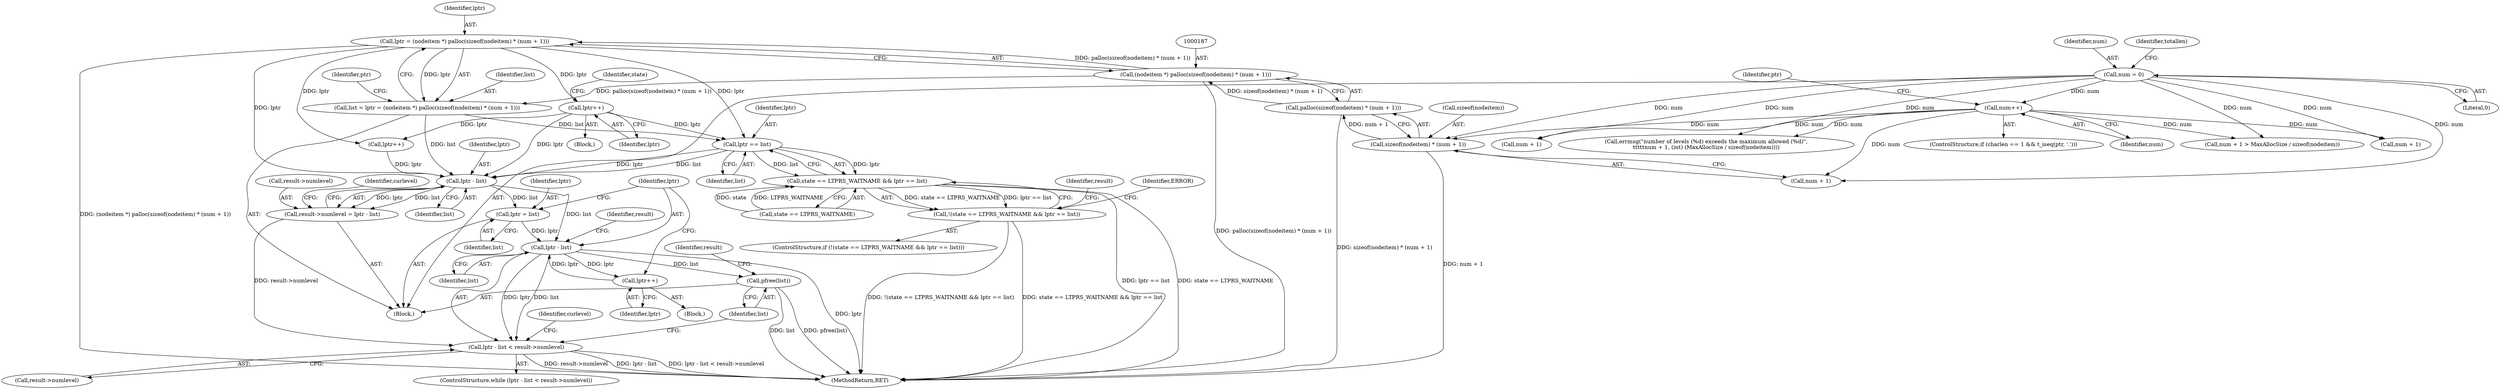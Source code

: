 digraph "0_postgres_31400a673325147e1205326008e32135a78b4d8a_8@pointer" {
"1000357" [label="(Call,lptr == list)"];
"1000184" [label="(Call,lptr = (nodeitem *) palloc(sizeof(nodeitem) * (num + 1)))"];
"1000186" [label="(Call,(nodeitem *) palloc(sizeof(nodeitem) * (num + 1)))"];
"1000188" [label="(Call,palloc(sizeof(nodeitem) * (num + 1)))"];
"1000189" [label="(Call,sizeof(nodeitem) * (num + 1))"];
"1000152" [label="(Call,num++)"];
"1000115" [label="(Call,num = 0)"];
"1000282" [label="(Call,lptr++)"];
"1000182" [label="(Call,list = lptr = (nodeitem *) palloc(sizeof(nodeitem) * (num + 1)))"];
"1000353" [label="(Call,state == LTPRS_WAITNAME && lptr == list)"];
"1000352" [label="(Call,!(state == LTPRS_WAITNAME && lptr == list))"];
"1000387" [label="(Call,lptr - list)"];
"1000383" [label="(Call,result->numlevel = lptr - list)"];
"1000398" [label="(Call,lptr - list < result->numlevel)"];
"1000394" [label="(Call,lptr = list)"];
"1000399" [label="(Call,lptr - list)"];
"1000429" [label="(Call,lptr++)"];
"1000431" [label="(Call,pfree(list))"];
"1000159" [label="(Call,num + 1)"];
"1000189" [label="(Call,sizeof(nodeitem) * (num + 1))"];
"1000283" [label="(Identifier,lptr)"];
"1000429" [label="(Call,lptr++)"];
"1000183" [label="(Identifier,list)"];
"1000153" [label="(Identifier,num)"];
"1000358" [label="(Identifier,lptr)"];
"1000348" [label="(Call,lptr++)"];
"1000244" [label="(Block,)"];
"1000192" [label="(Call,num + 1)"];
"1000190" [label="(Call,sizeof(nodeitem))"];
"1000387" [label="(Call,lptr - list)"];
"1000116" [label="(Identifier,num)"];
"1000117" [label="(Literal,0)"];
"1000388" [label="(Identifier,lptr)"];
"1000408" [label="(Identifier,curlevel)"];
"1000384" [label="(Call,result->numlevel)"];
"1000400" [label="(Identifier,lptr)"];
"1000171" [label="(Call,errmsg(\"number of levels (%d) exceeds the maximum allowed (%d)\",\n\t\t\t\t\tnum + 1, (int) (MaxAllocSize / sizeof(nodeitem))))"];
"1000120" [label="(Identifier,totallen)"];
"1000395" [label="(Identifier,lptr)"];
"1000173" [label="(Call,num + 1)"];
"1000354" [label="(Call,state == LTPRS_WAITNAME)"];
"1000401" [label="(Identifier,list)"];
"1000115" [label="(Call,num = 0)"];
"1000399" [label="(Call,lptr - list)"];
"1000103" [label="(Block,)"];
"1000391" [label="(Identifier,curlevel)"];
"1000144" [label="(ControlStructure,if (charlen == 1 && t_iseq(ptr, '.')))"];
"1000371" [label="(Identifier,result)"];
"1000402" [label="(Call,result->numlevel)"];
"1000434" [label="(Identifier,result)"];
"1000403" [label="(Identifier,result)"];
"1000158" [label="(Call,num + 1 > MaxAllocSize / sizeof(nodeitem))"];
"1000285" [label="(Identifier,state)"];
"1000351" [label="(ControlStructure,if (!(state == LTPRS_WAITNAME && lptr == list)))"];
"1000431" [label="(Call,pfree(list))"];
"1000182" [label="(Call,list = lptr = (nodeitem *) palloc(sizeof(nodeitem) * (num + 1)))"];
"1000405" [label="(Block,)"];
"1000430" [label="(Identifier,lptr)"];
"1000282" [label="(Call,lptr++)"];
"1000435" [label="(MethodReturn,RET)"];
"1000353" [label="(Call,state == LTPRS_WAITNAME && lptr == list)"];
"1000359" [label="(Identifier,list)"];
"1000361" [label="(Identifier,ERROR)"];
"1000196" [label="(Identifier,ptr)"];
"1000398" [label="(Call,lptr - list < result->numlevel)"];
"1000152" [label="(Call,num++)"];
"1000432" [label="(Identifier,list)"];
"1000389" [label="(Identifier,list)"];
"1000155" [label="(Identifier,ptr)"];
"1000185" [label="(Identifier,lptr)"];
"1000394" [label="(Call,lptr = list)"];
"1000184" [label="(Call,lptr = (nodeitem *) palloc(sizeof(nodeitem) * (num + 1)))"];
"1000396" [label="(Identifier,list)"];
"1000352" [label="(Call,!(state == LTPRS_WAITNAME && lptr == list))"];
"1000397" [label="(ControlStructure,while (lptr - list < result->numlevel))"];
"1000357" [label="(Call,lptr == list)"];
"1000383" [label="(Call,result->numlevel = lptr - list)"];
"1000186" [label="(Call,(nodeitem *) palloc(sizeof(nodeitem) * (num + 1)))"];
"1000188" [label="(Call,palloc(sizeof(nodeitem) * (num + 1)))"];
"1000357" -> "1000353"  [label="AST: "];
"1000357" -> "1000359"  [label="CFG: "];
"1000358" -> "1000357"  [label="AST: "];
"1000359" -> "1000357"  [label="AST: "];
"1000353" -> "1000357"  [label="CFG: "];
"1000357" -> "1000353"  [label="DDG: lptr"];
"1000357" -> "1000353"  [label="DDG: list"];
"1000184" -> "1000357"  [label="DDG: lptr"];
"1000282" -> "1000357"  [label="DDG: lptr"];
"1000182" -> "1000357"  [label="DDG: list"];
"1000357" -> "1000387"  [label="DDG: lptr"];
"1000357" -> "1000387"  [label="DDG: list"];
"1000184" -> "1000182"  [label="AST: "];
"1000184" -> "1000186"  [label="CFG: "];
"1000185" -> "1000184"  [label="AST: "];
"1000186" -> "1000184"  [label="AST: "];
"1000182" -> "1000184"  [label="CFG: "];
"1000184" -> "1000435"  [label="DDG: (nodeitem *) palloc(sizeof(nodeitem) * (num + 1))"];
"1000184" -> "1000182"  [label="DDG: lptr"];
"1000186" -> "1000184"  [label="DDG: palloc(sizeof(nodeitem) * (num + 1))"];
"1000184" -> "1000282"  [label="DDG: lptr"];
"1000184" -> "1000348"  [label="DDG: lptr"];
"1000184" -> "1000387"  [label="DDG: lptr"];
"1000186" -> "1000188"  [label="CFG: "];
"1000187" -> "1000186"  [label="AST: "];
"1000188" -> "1000186"  [label="AST: "];
"1000186" -> "1000435"  [label="DDG: palloc(sizeof(nodeitem) * (num + 1))"];
"1000186" -> "1000182"  [label="DDG: palloc(sizeof(nodeitem) * (num + 1))"];
"1000188" -> "1000186"  [label="DDG: sizeof(nodeitem) * (num + 1)"];
"1000188" -> "1000189"  [label="CFG: "];
"1000189" -> "1000188"  [label="AST: "];
"1000188" -> "1000435"  [label="DDG: sizeof(nodeitem) * (num + 1)"];
"1000189" -> "1000188"  [label="DDG: num + 1"];
"1000189" -> "1000192"  [label="CFG: "];
"1000190" -> "1000189"  [label="AST: "];
"1000192" -> "1000189"  [label="AST: "];
"1000189" -> "1000435"  [label="DDG: num + 1"];
"1000152" -> "1000189"  [label="DDG: num"];
"1000115" -> "1000189"  [label="DDG: num"];
"1000152" -> "1000144"  [label="AST: "];
"1000152" -> "1000153"  [label="CFG: "];
"1000153" -> "1000152"  [label="AST: "];
"1000155" -> "1000152"  [label="CFG: "];
"1000115" -> "1000152"  [label="DDG: num"];
"1000152" -> "1000158"  [label="DDG: num"];
"1000152" -> "1000159"  [label="DDG: num"];
"1000152" -> "1000171"  [label="DDG: num"];
"1000152" -> "1000173"  [label="DDG: num"];
"1000152" -> "1000192"  [label="DDG: num"];
"1000115" -> "1000103"  [label="AST: "];
"1000115" -> "1000117"  [label="CFG: "];
"1000116" -> "1000115"  [label="AST: "];
"1000117" -> "1000115"  [label="AST: "];
"1000120" -> "1000115"  [label="CFG: "];
"1000115" -> "1000158"  [label="DDG: num"];
"1000115" -> "1000159"  [label="DDG: num"];
"1000115" -> "1000171"  [label="DDG: num"];
"1000115" -> "1000173"  [label="DDG: num"];
"1000115" -> "1000192"  [label="DDG: num"];
"1000282" -> "1000244"  [label="AST: "];
"1000282" -> "1000283"  [label="CFG: "];
"1000283" -> "1000282"  [label="AST: "];
"1000285" -> "1000282"  [label="CFG: "];
"1000282" -> "1000348"  [label="DDG: lptr"];
"1000282" -> "1000387"  [label="DDG: lptr"];
"1000182" -> "1000103"  [label="AST: "];
"1000183" -> "1000182"  [label="AST: "];
"1000196" -> "1000182"  [label="CFG: "];
"1000182" -> "1000387"  [label="DDG: list"];
"1000353" -> "1000352"  [label="AST: "];
"1000353" -> "1000354"  [label="CFG: "];
"1000354" -> "1000353"  [label="AST: "];
"1000352" -> "1000353"  [label="CFG: "];
"1000353" -> "1000435"  [label="DDG: lptr == list"];
"1000353" -> "1000435"  [label="DDG: state == LTPRS_WAITNAME"];
"1000353" -> "1000352"  [label="DDG: state == LTPRS_WAITNAME"];
"1000353" -> "1000352"  [label="DDG: lptr == list"];
"1000354" -> "1000353"  [label="DDG: state"];
"1000354" -> "1000353"  [label="DDG: LTPRS_WAITNAME"];
"1000352" -> "1000351"  [label="AST: "];
"1000361" -> "1000352"  [label="CFG: "];
"1000371" -> "1000352"  [label="CFG: "];
"1000352" -> "1000435"  [label="DDG: state == LTPRS_WAITNAME && lptr == list"];
"1000352" -> "1000435"  [label="DDG: !(state == LTPRS_WAITNAME && lptr == list)"];
"1000387" -> "1000383"  [label="AST: "];
"1000387" -> "1000389"  [label="CFG: "];
"1000388" -> "1000387"  [label="AST: "];
"1000389" -> "1000387"  [label="AST: "];
"1000383" -> "1000387"  [label="CFG: "];
"1000387" -> "1000383"  [label="DDG: lptr"];
"1000387" -> "1000383"  [label="DDG: list"];
"1000348" -> "1000387"  [label="DDG: lptr"];
"1000387" -> "1000394"  [label="DDG: list"];
"1000387" -> "1000399"  [label="DDG: list"];
"1000383" -> "1000103"  [label="AST: "];
"1000384" -> "1000383"  [label="AST: "];
"1000391" -> "1000383"  [label="CFG: "];
"1000383" -> "1000398"  [label="DDG: result->numlevel"];
"1000398" -> "1000397"  [label="AST: "];
"1000398" -> "1000402"  [label="CFG: "];
"1000399" -> "1000398"  [label="AST: "];
"1000402" -> "1000398"  [label="AST: "];
"1000408" -> "1000398"  [label="CFG: "];
"1000432" -> "1000398"  [label="CFG: "];
"1000398" -> "1000435"  [label="DDG: lptr - list < result->numlevel"];
"1000398" -> "1000435"  [label="DDG: result->numlevel"];
"1000398" -> "1000435"  [label="DDG: lptr - list"];
"1000399" -> "1000398"  [label="DDG: lptr"];
"1000399" -> "1000398"  [label="DDG: list"];
"1000394" -> "1000103"  [label="AST: "];
"1000394" -> "1000396"  [label="CFG: "];
"1000395" -> "1000394"  [label="AST: "];
"1000396" -> "1000394"  [label="AST: "];
"1000400" -> "1000394"  [label="CFG: "];
"1000394" -> "1000399"  [label="DDG: lptr"];
"1000399" -> "1000401"  [label="CFG: "];
"1000400" -> "1000399"  [label="AST: "];
"1000401" -> "1000399"  [label="AST: "];
"1000403" -> "1000399"  [label="CFG: "];
"1000399" -> "1000435"  [label="DDG: lptr"];
"1000429" -> "1000399"  [label="DDG: lptr"];
"1000399" -> "1000429"  [label="DDG: lptr"];
"1000399" -> "1000431"  [label="DDG: list"];
"1000429" -> "1000405"  [label="AST: "];
"1000429" -> "1000430"  [label="CFG: "];
"1000430" -> "1000429"  [label="AST: "];
"1000400" -> "1000429"  [label="CFG: "];
"1000431" -> "1000103"  [label="AST: "];
"1000431" -> "1000432"  [label="CFG: "];
"1000432" -> "1000431"  [label="AST: "];
"1000434" -> "1000431"  [label="CFG: "];
"1000431" -> "1000435"  [label="DDG: list"];
"1000431" -> "1000435"  [label="DDG: pfree(list)"];
}
